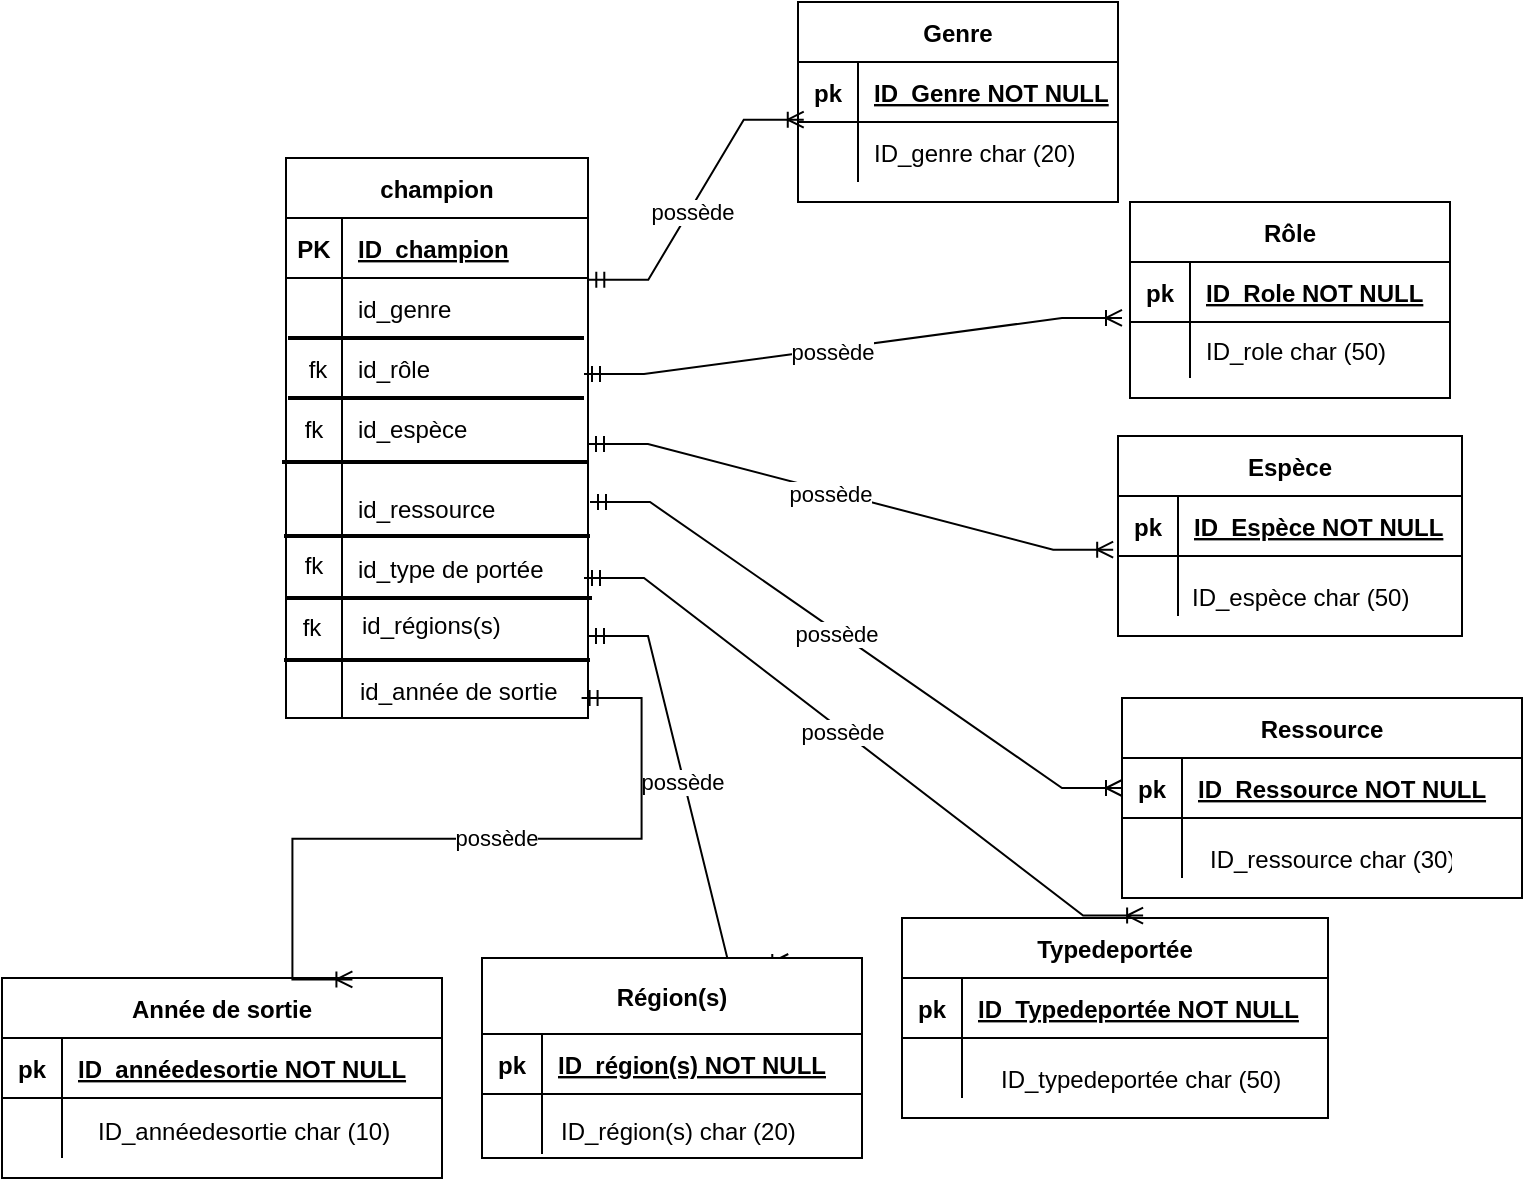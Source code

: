 <mxfile version="24.7.16">
  <diagram id="R2lEEEUBdFMjLlhIrx00" name="Page-1">
    <mxGraphModel dx="797" dy="433" grid="1" gridSize="10" guides="1" tooltips="1" connect="1" arrows="1" fold="1" page="1" pageScale="1" pageWidth="850" pageHeight="1100" math="0" shadow="0" extFonts="Permanent Marker^https://fonts.googleapis.com/css?family=Permanent+Marker">
      <root>
        <mxCell id="0" />
        <mxCell id="1" parent="0" />
        <mxCell id="C-vyLk0tnHw3VtMMgP7b-23" value="champion" style="shape=table;startSize=30;container=1;collapsible=1;childLayout=tableLayout;fixedRows=1;rowLines=0;fontStyle=1;align=center;resizeLast=1;" parent="1" vertex="1">
          <mxGeometry x="192" y="120" width="151" height="280" as="geometry" />
        </mxCell>
        <mxCell id="C-vyLk0tnHw3VtMMgP7b-24" value="" style="shape=partialRectangle;collapsible=0;dropTarget=0;pointerEvents=0;fillColor=none;points=[[0,0.5],[1,0.5]];portConstraint=eastwest;top=0;left=0;right=0;bottom=1;" parent="C-vyLk0tnHw3VtMMgP7b-23" vertex="1">
          <mxGeometry y="30" width="151" height="30" as="geometry" />
        </mxCell>
        <mxCell id="C-vyLk0tnHw3VtMMgP7b-25" value="PK" style="shape=partialRectangle;overflow=hidden;connectable=0;fillColor=none;top=0;left=0;bottom=0;right=0;fontStyle=1;" parent="C-vyLk0tnHw3VtMMgP7b-24" vertex="1">
          <mxGeometry width="28" height="30" as="geometry">
            <mxRectangle width="28" height="30" as="alternateBounds" />
          </mxGeometry>
        </mxCell>
        <mxCell id="C-vyLk0tnHw3VtMMgP7b-26" value="ID_champion" style="shape=partialRectangle;overflow=hidden;connectable=0;fillColor=none;top=0;left=0;bottom=0;right=0;align=left;spacingLeft=6;fontStyle=5;" parent="C-vyLk0tnHw3VtMMgP7b-24" vertex="1">
          <mxGeometry x="28" width="123" height="30" as="geometry">
            <mxRectangle width="123" height="30" as="alternateBounds" />
          </mxGeometry>
        </mxCell>
        <mxCell id="C-vyLk0tnHw3VtMMgP7b-27" value="" style="shape=partialRectangle;collapsible=0;dropTarget=0;pointerEvents=0;fillColor=none;points=[[0,0.5],[1,0.5]];portConstraint=eastwest;top=0;left=0;right=0;bottom=0;" parent="C-vyLk0tnHw3VtMMgP7b-23" vertex="1">
          <mxGeometry y="60" width="151" height="30" as="geometry" />
        </mxCell>
        <mxCell id="C-vyLk0tnHw3VtMMgP7b-28" value="" style="shape=partialRectangle;overflow=hidden;connectable=0;fillColor=none;top=0;left=0;bottom=0;right=0;" parent="C-vyLk0tnHw3VtMMgP7b-27" vertex="1">
          <mxGeometry width="28" height="30" as="geometry">
            <mxRectangle width="28" height="30" as="alternateBounds" />
          </mxGeometry>
        </mxCell>
        <mxCell id="C-vyLk0tnHw3VtMMgP7b-29" value="id_genre" style="shape=partialRectangle;overflow=hidden;connectable=0;fillColor=none;top=0;left=0;bottom=0;right=0;align=left;spacingLeft=6;" parent="C-vyLk0tnHw3VtMMgP7b-27" vertex="1">
          <mxGeometry x="28" width="123" height="30" as="geometry">
            <mxRectangle width="123" height="30" as="alternateBounds" />
          </mxGeometry>
        </mxCell>
        <mxCell id="JoRjZf55Me3V9Uiiqake-1" value="Genre" style="shape=table;startSize=30;container=1;collapsible=1;childLayout=tableLayout;fixedRows=1;rowLines=0;fontStyle=1;align=center;resizeLast=1;" parent="1" vertex="1">
          <mxGeometry x="448" y="42" width="160" height="100" as="geometry" />
        </mxCell>
        <mxCell id="JoRjZf55Me3V9Uiiqake-2" value="" style="shape=partialRectangle;collapsible=0;dropTarget=0;pointerEvents=0;fillColor=none;points=[[0,0.5],[1,0.5]];portConstraint=eastwest;top=0;left=0;right=0;bottom=1;" parent="JoRjZf55Me3V9Uiiqake-1" vertex="1">
          <mxGeometry y="30" width="160" height="30" as="geometry" />
        </mxCell>
        <mxCell id="JoRjZf55Me3V9Uiiqake-3" value="pk" style="shape=partialRectangle;overflow=hidden;connectable=0;fillColor=none;top=0;left=0;bottom=0;right=0;fontStyle=1;" parent="JoRjZf55Me3V9Uiiqake-2" vertex="1">
          <mxGeometry width="30" height="30" as="geometry">
            <mxRectangle width="30" height="30" as="alternateBounds" />
          </mxGeometry>
        </mxCell>
        <mxCell id="JoRjZf55Me3V9Uiiqake-4" value="ID_Genre NOT NULL" style="shape=partialRectangle;overflow=hidden;connectable=0;fillColor=none;top=0;left=0;bottom=0;right=0;align=left;spacingLeft=6;fontStyle=5;" parent="JoRjZf55Me3V9Uiiqake-2" vertex="1">
          <mxGeometry x="30" width="130" height="30" as="geometry">
            <mxRectangle width="130" height="30" as="alternateBounds" />
          </mxGeometry>
        </mxCell>
        <mxCell id="JoRjZf55Me3V9Uiiqake-5" value="" style="shape=partialRectangle;collapsible=0;dropTarget=0;pointerEvents=0;fillColor=none;points=[[0,0.5],[1,0.5]];portConstraint=eastwest;top=0;left=0;right=0;bottom=0;" parent="JoRjZf55Me3V9Uiiqake-1" vertex="1">
          <mxGeometry y="60" width="160" height="30" as="geometry" />
        </mxCell>
        <mxCell id="JoRjZf55Me3V9Uiiqake-6" value="" style="shape=partialRectangle;overflow=hidden;connectable=0;fillColor=none;top=0;left=0;bottom=0;right=0;" parent="JoRjZf55Me3V9Uiiqake-5" vertex="1">
          <mxGeometry width="30" height="30" as="geometry">
            <mxRectangle width="30" height="30" as="alternateBounds" />
          </mxGeometry>
        </mxCell>
        <mxCell id="JoRjZf55Me3V9Uiiqake-7" value="ID_genre char (20)" style="shape=partialRectangle;overflow=hidden;connectable=0;fillColor=none;top=0;left=0;bottom=0;right=0;align=left;spacingLeft=6;" parent="JoRjZf55Me3V9Uiiqake-5" vertex="1">
          <mxGeometry x="30" width="130" height="30" as="geometry">
            <mxRectangle width="130" height="30" as="alternateBounds" />
          </mxGeometry>
        </mxCell>
        <mxCell id="JoRjZf55Me3V9Uiiqake-9" value="" style="edgeStyle=entityRelationEdgeStyle;fontSize=12;html=1;endArrow=ERoneToMany;startArrow=ERmandOne;rounded=0;exitX=1.001;exitY=0.029;exitDx=0;exitDy=0;exitPerimeter=0;entryX=0.018;entryY=-0.039;entryDx=0;entryDy=0;entryPerimeter=0;" parent="1" source="C-vyLk0tnHw3VtMMgP7b-27" target="JoRjZf55Me3V9Uiiqake-5" edge="1">
          <mxGeometry width="100" height="100" relative="1" as="geometry">
            <mxPoint x="400" y="280" as="sourcePoint" />
            <mxPoint x="439" y="97" as="targetPoint" />
          </mxGeometry>
        </mxCell>
        <mxCell id="JoRjZf55Me3V9Uiiqake-10" value="possède" style="edgeLabel;html=1;align=center;verticalAlign=middle;resizable=0;points=[];" parent="JoRjZf55Me3V9Uiiqake-9" vertex="1" connectable="0">
          <mxGeometry x="-0.079" y="-1" relative="1" as="geometry">
            <mxPoint as="offset" />
          </mxGeometry>
        </mxCell>
        <mxCell id="JoRjZf55Me3V9Uiiqake-11" value="id_rôle" style="shape=partialRectangle;overflow=hidden;connectable=0;fillColor=none;top=0;left=0;bottom=0;right=0;align=left;spacingLeft=6;" parent="1" vertex="1">
          <mxGeometry x="220" y="210" width="121" height="30" as="geometry">
            <mxRectangle width="121" height="30" as="alternateBounds" />
          </mxGeometry>
        </mxCell>
        <mxCell id="JoRjZf55Me3V9Uiiqake-12" value="id_espèce" style="shape=partialRectangle;overflow=hidden;connectable=0;fillColor=none;top=0;left=0;bottom=0;right=0;align=left;spacingLeft=6;" parent="1" vertex="1">
          <mxGeometry x="220" y="240" width="121" height="30" as="geometry">
            <mxRectangle width="121" height="30" as="alternateBounds" />
          </mxGeometry>
        </mxCell>
        <mxCell id="JoRjZf55Me3V9Uiiqake-13" value="id_ressource" style="shape=partialRectangle;overflow=hidden;connectable=0;fillColor=none;top=0;left=0;bottom=0;right=0;align=left;spacingLeft=6;" parent="1" vertex="1">
          <mxGeometry x="220" y="280" width="121" height="30" as="geometry">
            <mxRectangle width="121" height="30" as="alternateBounds" />
          </mxGeometry>
        </mxCell>
        <mxCell id="JoRjZf55Me3V9Uiiqake-14" value="id_type de portée" style="shape=partialRectangle;overflow=hidden;connectable=0;fillColor=none;top=0;left=0;bottom=0;right=0;align=left;spacingLeft=6;" parent="1" vertex="1">
          <mxGeometry x="220" y="310" width="121" height="30" as="geometry">
            <mxRectangle width="121" height="30" as="alternateBounds" />
          </mxGeometry>
        </mxCell>
        <mxCell id="JoRjZf55Me3V9Uiiqake-15" value="" style="line;strokeWidth=2;html=1;" parent="1" vertex="1">
          <mxGeometry x="193" y="205" width="148" height="10" as="geometry" />
        </mxCell>
        <mxCell id="JoRjZf55Me3V9Uiiqake-16" value="" style="line;strokeWidth=2;html=1;" parent="1" vertex="1">
          <mxGeometry x="193" y="235" width="148" height="10" as="geometry" />
        </mxCell>
        <mxCell id="JoRjZf55Me3V9Uiiqake-17" value="" style="line;strokeWidth=2;html=1;" parent="1" vertex="1">
          <mxGeometry x="190" y="267" width="153" height="10" as="geometry" />
        </mxCell>
        <mxCell id="JoRjZf55Me3V9Uiiqake-18" value="" style="line;strokeWidth=2;html=1;" parent="1" vertex="1">
          <mxGeometry x="191" y="304" width="153" height="10" as="geometry" />
        </mxCell>
        <mxCell id="JoRjZf55Me3V9Uiiqake-19" value="" style="endArrow=none;html=1;rounded=0;" parent="1" edge="1">
          <mxGeometry width="50" height="50" relative="1" as="geometry">
            <mxPoint x="220" y="400" as="sourcePoint" />
            <mxPoint x="220" y="205" as="targetPoint" />
          </mxGeometry>
        </mxCell>
        <mxCell id="JoRjZf55Me3V9Uiiqake-20" value="Rôle" style="shape=table;startSize=30;container=1;collapsible=1;childLayout=tableLayout;fixedRows=1;rowLines=0;fontStyle=1;align=center;resizeLast=1;" parent="1" vertex="1">
          <mxGeometry x="614" y="142" width="160" height="98" as="geometry" />
        </mxCell>
        <mxCell id="JoRjZf55Me3V9Uiiqake-21" value="" style="shape=partialRectangle;collapsible=0;dropTarget=0;pointerEvents=0;fillColor=none;points=[[0,0.5],[1,0.5]];portConstraint=eastwest;top=0;left=0;right=0;bottom=1;" parent="JoRjZf55Me3V9Uiiqake-20" vertex="1">
          <mxGeometry y="30" width="160" height="30" as="geometry" />
        </mxCell>
        <mxCell id="JoRjZf55Me3V9Uiiqake-22" value="pk" style="shape=partialRectangle;overflow=hidden;connectable=0;fillColor=none;top=0;left=0;bottom=0;right=0;fontStyle=1;" parent="JoRjZf55Me3V9Uiiqake-21" vertex="1">
          <mxGeometry width="30" height="30" as="geometry">
            <mxRectangle width="30" height="30" as="alternateBounds" />
          </mxGeometry>
        </mxCell>
        <mxCell id="JoRjZf55Me3V9Uiiqake-23" value="ID_Role NOT NULL" style="shape=partialRectangle;overflow=hidden;connectable=0;fillColor=none;top=0;left=0;bottom=0;right=0;align=left;spacingLeft=6;fontStyle=5;" parent="JoRjZf55Me3V9Uiiqake-21" vertex="1">
          <mxGeometry x="30" width="130" height="30" as="geometry">
            <mxRectangle width="130" height="30" as="alternateBounds" />
          </mxGeometry>
        </mxCell>
        <mxCell id="JoRjZf55Me3V9Uiiqake-24" value="" style="shape=partialRectangle;collapsible=0;dropTarget=0;pointerEvents=0;fillColor=none;points=[[0,0.5],[1,0.5]];portConstraint=eastwest;top=0;left=0;right=0;bottom=0;" parent="JoRjZf55Me3V9Uiiqake-20" vertex="1">
          <mxGeometry y="60" width="160" height="28" as="geometry" />
        </mxCell>
        <mxCell id="JoRjZf55Me3V9Uiiqake-25" value="" style="shape=partialRectangle;overflow=hidden;connectable=0;fillColor=none;top=0;left=0;bottom=0;right=0;" parent="JoRjZf55Me3V9Uiiqake-24" vertex="1">
          <mxGeometry width="30" height="28" as="geometry">
            <mxRectangle width="30" height="28" as="alternateBounds" />
          </mxGeometry>
        </mxCell>
        <mxCell id="JoRjZf55Me3V9Uiiqake-26" value="ID_role char (50)" style="shape=partialRectangle;overflow=hidden;connectable=0;fillColor=none;top=0;left=0;bottom=0;right=0;align=left;spacingLeft=6;" parent="JoRjZf55Me3V9Uiiqake-24" vertex="1">
          <mxGeometry x="30" width="130" height="28" as="geometry">
            <mxRectangle width="130" height="28" as="alternateBounds" />
          </mxGeometry>
        </mxCell>
        <mxCell id="JoRjZf55Me3V9Uiiqake-27" value="Espèce" style="shape=table;startSize=30;container=1;collapsible=1;childLayout=tableLayout;fixedRows=1;rowLines=0;fontStyle=1;align=center;resizeLast=1;" parent="1" vertex="1">
          <mxGeometry x="608" y="259" width="172" height="100" as="geometry" />
        </mxCell>
        <mxCell id="JoRjZf55Me3V9Uiiqake-28" value="" style="shape=partialRectangle;collapsible=0;dropTarget=0;pointerEvents=0;fillColor=none;points=[[0,0.5],[1,0.5]];portConstraint=eastwest;top=0;left=0;right=0;bottom=1;" parent="JoRjZf55Me3V9Uiiqake-27" vertex="1">
          <mxGeometry y="30" width="172" height="30" as="geometry" />
        </mxCell>
        <mxCell id="JoRjZf55Me3V9Uiiqake-29" value="pk" style="shape=partialRectangle;overflow=hidden;connectable=0;fillColor=none;top=0;left=0;bottom=0;right=0;fontStyle=1;" parent="JoRjZf55Me3V9Uiiqake-28" vertex="1">
          <mxGeometry width="30" height="30" as="geometry">
            <mxRectangle width="30" height="30" as="alternateBounds" />
          </mxGeometry>
        </mxCell>
        <mxCell id="JoRjZf55Me3V9Uiiqake-30" value="ID_Espèce NOT NULL" style="shape=partialRectangle;overflow=hidden;connectable=0;fillColor=none;top=0;left=0;bottom=0;right=0;align=left;spacingLeft=6;fontStyle=5;" parent="JoRjZf55Me3V9Uiiqake-28" vertex="1">
          <mxGeometry x="30" width="142" height="30" as="geometry">
            <mxRectangle width="142" height="30" as="alternateBounds" />
          </mxGeometry>
        </mxCell>
        <mxCell id="JoRjZf55Me3V9Uiiqake-31" value="" style="shape=partialRectangle;collapsible=0;dropTarget=0;pointerEvents=0;fillColor=none;points=[[0,0.5],[1,0.5]];portConstraint=eastwest;top=0;left=0;right=0;bottom=0;" parent="JoRjZf55Me3V9Uiiqake-27" vertex="1">
          <mxGeometry y="60" width="172" height="30" as="geometry" />
        </mxCell>
        <mxCell id="JoRjZf55Me3V9Uiiqake-32" value="" style="shape=partialRectangle;overflow=hidden;connectable=0;fillColor=none;top=0;left=0;bottom=0;right=0;" parent="JoRjZf55Me3V9Uiiqake-31" vertex="1">
          <mxGeometry width="30" height="30" as="geometry">
            <mxRectangle width="30" height="30" as="alternateBounds" />
          </mxGeometry>
        </mxCell>
        <mxCell id="JoRjZf55Me3V9Uiiqake-33" value="" style="shape=partialRectangle;overflow=hidden;connectable=0;fillColor=none;top=0;left=0;bottom=0;right=0;align=left;spacingLeft=6;" parent="JoRjZf55Me3V9Uiiqake-31" vertex="1">
          <mxGeometry x="30" width="142" height="30" as="geometry">
            <mxRectangle width="142" height="30" as="alternateBounds" />
          </mxGeometry>
        </mxCell>
        <mxCell id="JoRjZf55Me3V9Uiiqake-34" value="Ressource" style="shape=table;startSize=30;container=1;collapsible=1;childLayout=tableLayout;fixedRows=1;rowLines=0;fontStyle=1;align=center;resizeLast=1;" parent="1" vertex="1">
          <mxGeometry x="610" y="390" width="200" height="100" as="geometry" />
        </mxCell>
        <mxCell id="JoRjZf55Me3V9Uiiqake-35" value="" style="shape=partialRectangle;collapsible=0;dropTarget=0;pointerEvents=0;fillColor=none;points=[[0,0.5],[1,0.5]];portConstraint=eastwest;top=0;left=0;right=0;bottom=1;" parent="JoRjZf55Me3V9Uiiqake-34" vertex="1">
          <mxGeometry y="30" width="200" height="30" as="geometry" />
        </mxCell>
        <mxCell id="JoRjZf55Me3V9Uiiqake-36" value="pk" style="shape=partialRectangle;overflow=hidden;connectable=0;fillColor=none;top=0;left=0;bottom=0;right=0;fontStyle=1;" parent="JoRjZf55Me3V9Uiiqake-35" vertex="1">
          <mxGeometry width="30" height="30" as="geometry">
            <mxRectangle width="30" height="30" as="alternateBounds" />
          </mxGeometry>
        </mxCell>
        <mxCell id="JoRjZf55Me3V9Uiiqake-37" value="ID_Ressource NOT NULL" style="shape=partialRectangle;overflow=hidden;connectable=0;fillColor=none;top=0;left=0;bottom=0;right=0;align=left;spacingLeft=6;fontStyle=5;" parent="JoRjZf55Me3V9Uiiqake-35" vertex="1">
          <mxGeometry x="30" width="170" height="30" as="geometry">
            <mxRectangle width="170" height="30" as="alternateBounds" />
          </mxGeometry>
        </mxCell>
        <mxCell id="JoRjZf55Me3V9Uiiqake-38" value="" style="shape=partialRectangle;collapsible=0;dropTarget=0;pointerEvents=0;fillColor=none;points=[[0,0.5],[1,0.5]];portConstraint=eastwest;top=0;left=0;right=0;bottom=0;" parent="JoRjZf55Me3V9Uiiqake-34" vertex="1">
          <mxGeometry y="60" width="200" height="30" as="geometry" />
        </mxCell>
        <mxCell id="JoRjZf55Me3V9Uiiqake-39" value="" style="shape=partialRectangle;overflow=hidden;connectable=0;fillColor=none;top=0;left=0;bottom=0;right=0;" parent="JoRjZf55Me3V9Uiiqake-38" vertex="1">
          <mxGeometry width="30" height="30" as="geometry">
            <mxRectangle width="30" height="30" as="alternateBounds" />
          </mxGeometry>
        </mxCell>
        <mxCell id="JoRjZf55Me3V9Uiiqake-40" value="" style="shape=partialRectangle;overflow=hidden;connectable=0;fillColor=none;top=0;left=0;bottom=0;right=0;align=left;spacingLeft=6;" parent="JoRjZf55Me3V9Uiiqake-38" vertex="1">
          <mxGeometry x="30" width="170" height="30" as="geometry">
            <mxRectangle width="170" height="30" as="alternateBounds" />
          </mxGeometry>
        </mxCell>
        <mxCell id="JoRjZf55Me3V9Uiiqake-41" value="Typedeportée" style="shape=table;startSize=30;container=1;collapsible=1;childLayout=tableLayout;fixedRows=1;rowLines=0;fontStyle=1;align=center;resizeLast=1;" parent="1" vertex="1">
          <mxGeometry x="500" y="500" width="213" height="100" as="geometry" />
        </mxCell>
        <mxCell id="JoRjZf55Me3V9Uiiqake-42" value="" style="shape=partialRectangle;collapsible=0;dropTarget=0;pointerEvents=0;fillColor=none;points=[[0,0.5],[1,0.5]];portConstraint=eastwest;top=0;left=0;right=0;bottom=1;" parent="JoRjZf55Me3V9Uiiqake-41" vertex="1">
          <mxGeometry y="30" width="213" height="30" as="geometry" />
        </mxCell>
        <mxCell id="JoRjZf55Me3V9Uiiqake-43" value="pk" style="shape=partialRectangle;overflow=hidden;connectable=0;fillColor=none;top=0;left=0;bottom=0;right=0;fontStyle=1;" parent="JoRjZf55Me3V9Uiiqake-42" vertex="1">
          <mxGeometry width="30" height="30" as="geometry">
            <mxRectangle width="30" height="30" as="alternateBounds" />
          </mxGeometry>
        </mxCell>
        <mxCell id="JoRjZf55Me3V9Uiiqake-44" value="ID_Typedeportée NOT NULL" style="shape=partialRectangle;overflow=hidden;connectable=0;fillColor=none;top=0;left=0;bottom=0;right=0;align=left;spacingLeft=6;fontStyle=5;" parent="JoRjZf55Me3V9Uiiqake-42" vertex="1">
          <mxGeometry x="30" width="183" height="30" as="geometry">
            <mxRectangle width="183" height="30" as="alternateBounds" />
          </mxGeometry>
        </mxCell>
        <mxCell id="JoRjZf55Me3V9Uiiqake-45" value="" style="shape=partialRectangle;collapsible=0;dropTarget=0;pointerEvents=0;fillColor=none;points=[[0,0.5],[1,0.5]];portConstraint=eastwest;top=0;left=0;right=0;bottom=0;" parent="JoRjZf55Me3V9Uiiqake-41" vertex="1">
          <mxGeometry y="60" width="213" height="30" as="geometry" />
        </mxCell>
        <mxCell id="JoRjZf55Me3V9Uiiqake-46" value="" style="shape=partialRectangle;overflow=hidden;connectable=0;fillColor=none;top=0;left=0;bottom=0;right=0;" parent="JoRjZf55Me3V9Uiiqake-45" vertex="1">
          <mxGeometry width="30" height="30" as="geometry">
            <mxRectangle width="30" height="30" as="alternateBounds" />
          </mxGeometry>
        </mxCell>
        <mxCell id="JoRjZf55Me3V9Uiiqake-47" value="" style="shape=partialRectangle;overflow=hidden;connectable=0;fillColor=none;top=0;left=0;bottom=0;right=0;align=left;spacingLeft=6;" parent="JoRjZf55Me3V9Uiiqake-45" vertex="1">
          <mxGeometry x="30" width="183" height="30" as="geometry">
            <mxRectangle width="183" height="30" as="alternateBounds" />
          </mxGeometry>
        </mxCell>
        <mxCell id="DXiqgW3vAdlV6ouJyXGq-9" value="" style="line;strokeWidth=2;html=1;" vertex="1" parent="1">
          <mxGeometry x="192" y="335" width="153" height="10" as="geometry" />
        </mxCell>
        <mxCell id="DXiqgW3vAdlV6ouJyXGq-10" value="" style="line;strokeWidth=2;html=1;" vertex="1" parent="1">
          <mxGeometry x="191" y="366" width="153" height="10" as="geometry" />
        </mxCell>
        <mxCell id="DXiqgW3vAdlV6ouJyXGq-20" value="Année de sortie" style="shape=table;startSize=30;container=1;collapsible=1;childLayout=tableLayout;fixedRows=1;rowLines=0;fontStyle=1;align=center;resizeLast=1;" vertex="1" parent="1">
          <mxGeometry x="50" y="530" width="220" height="100" as="geometry" />
        </mxCell>
        <mxCell id="DXiqgW3vAdlV6ouJyXGq-21" value="" style="shape=partialRectangle;collapsible=0;dropTarget=0;pointerEvents=0;fillColor=none;points=[[0,0.5],[1,0.5]];portConstraint=eastwest;top=0;left=0;right=0;bottom=1;" vertex="1" parent="DXiqgW3vAdlV6ouJyXGq-20">
          <mxGeometry y="30" width="220" height="30" as="geometry" />
        </mxCell>
        <mxCell id="DXiqgW3vAdlV6ouJyXGq-22" value="pk" style="shape=partialRectangle;overflow=hidden;connectable=0;fillColor=none;top=0;left=0;bottom=0;right=0;fontStyle=1;" vertex="1" parent="DXiqgW3vAdlV6ouJyXGq-21">
          <mxGeometry width="30" height="30" as="geometry">
            <mxRectangle width="30" height="30" as="alternateBounds" />
          </mxGeometry>
        </mxCell>
        <mxCell id="DXiqgW3vAdlV6ouJyXGq-23" value="ID_annéedesortie NOT NULL" style="shape=partialRectangle;overflow=hidden;connectable=0;fillColor=none;top=0;left=0;bottom=0;right=0;align=left;spacingLeft=6;fontStyle=5;" vertex="1" parent="DXiqgW3vAdlV6ouJyXGq-21">
          <mxGeometry x="30" width="190" height="30" as="geometry">
            <mxRectangle width="190" height="30" as="alternateBounds" />
          </mxGeometry>
        </mxCell>
        <mxCell id="DXiqgW3vAdlV6ouJyXGq-24" value="" style="shape=partialRectangle;collapsible=0;dropTarget=0;pointerEvents=0;fillColor=none;points=[[0,0.5],[1,0.5]];portConstraint=eastwest;top=0;left=0;right=0;bottom=0;" vertex="1" parent="DXiqgW3vAdlV6ouJyXGq-20">
          <mxGeometry y="60" width="220" height="30" as="geometry" />
        </mxCell>
        <mxCell id="DXiqgW3vAdlV6ouJyXGq-25" value="" style="shape=partialRectangle;overflow=hidden;connectable=0;fillColor=none;top=0;left=0;bottom=0;right=0;" vertex="1" parent="DXiqgW3vAdlV6ouJyXGq-24">
          <mxGeometry width="30" height="30" as="geometry">
            <mxRectangle width="30" height="30" as="alternateBounds" />
          </mxGeometry>
        </mxCell>
        <mxCell id="DXiqgW3vAdlV6ouJyXGq-26" value="" style="shape=partialRectangle;overflow=hidden;connectable=0;fillColor=none;top=0;left=0;bottom=0;right=0;align=left;spacingLeft=6;" vertex="1" parent="DXiqgW3vAdlV6ouJyXGq-24">
          <mxGeometry x="30" width="190" height="30" as="geometry">
            <mxRectangle width="190" height="30" as="alternateBounds" />
          </mxGeometry>
        </mxCell>
        <mxCell id="DXiqgW3vAdlV6ouJyXGq-27" value="id_régions(s)" style="shape=partialRectangle;overflow=hidden;connectable=0;fillColor=none;top=0;left=0;bottom=0;right=0;align=left;spacingLeft=6;" vertex="1" parent="1">
          <mxGeometry x="222" y="338" width="121" height="30" as="geometry">
            <mxRectangle width="121" height="30" as="alternateBounds" />
          </mxGeometry>
        </mxCell>
        <mxCell id="DXiqgW3vAdlV6ouJyXGq-28" value="id_année de sortie" style="shape=partialRectangle;overflow=hidden;connectable=0;fillColor=none;top=0;left=0;bottom=0;right=0;align=left;spacingLeft=6;" vertex="1" parent="1">
          <mxGeometry x="221" y="371" width="121" height="30" as="geometry">
            <mxRectangle width="121" height="30" as="alternateBounds" />
          </mxGeometry>
        </mxCell>
        <mxCell id="DXiqgW3vAdlV6ouJyXGq-29" value="&lt;span style=&quot;color: rgba(0, 0, 0, 0); font-family: monospace; font-size: 0px; text-align: start; background-color: rgb(251, 251, 251);&quot;&gt;%3CmxGraphModel%3E%3Croot%3E%3CmxCell%20id%3D%220%22%2F%3E%3CmxCell%20id%3D%221%22%20parent%3D%220%22%2F%3E%3CmxCell%20id%3D%222%22%20value%3D%22%22%20style%3D%22edgeStyle%3DentityRelationEdgeStyle%3BfontSize%3D12%3Bhtml%3D1%3BendArrow%3DERoneToMany%3BstartArrow%3DERmandOne%3Brounded%3D0%3BexitX%3D1.001%3BexitY%3D0.029%3BexitDx%3D0%3BexitDy%3D0%3BexitPerimeter%3D0%3BentryX%3D-0.025%3BentryY%3D0.933%3BentryDx%3D0%3BentryDy%3D0%3BentryPerimeter%3D0%3B%22%20edge%3D%221%22%20parent%3D%221%22%3E%3CmxGeometry%20width%3D%22100%22%20height%3D%22100%22%20relative%3D%221%22%20as%3D%22geometry%22%3E%3CmxPoint%20x%3D%22341%22%20y%3D%22228%22%20as%3D%22sourcePoint%22%2F%3E%3CmxPoint%20x%3D%22610%22%20y%3D%22200%22%20as%3D%22targetPoint%22%2F%3E%3CArray%20as%3D%22points%22%3E%3CmxPoint%20x%3D%22350%22%20y%3D%22203%22%2F%3E%3CmxPoint%20x%3D%22350%22%20y%3D%22213%22%2F%3E%3C%2FArray%3E%3C%2FmxGeometry%3E%3C%2FmxCell%3E%3CmxCell%20id%3D%223%22%20value%3D%22poss%C3%A8de%22%20style%3D%22edgeLabel%3Bhtml%3D1%3Balign%3Dcenter%3BverticalAlign%3Dmiddle%3Bresizable%3D0%3Bpoints%3D%5B%5D%3B%22%20vertex%3D%221%22%20connectable%3D%220%22%20parent%3D%222%22%3E%3CmxGeometry%20x%3D%22-0.079%22%20y%3D%22-1%22%20relative%3D%221%22%20as%3D%22geometry%22%3E%3CmxPoint%20as%3D%22offset%22%2F%3E%3C%2FmxGeometry%3E%3C%2FmxCell%3E%3C%2Froot%3E%3C%2FmxGraphModel%3E&lt;/span&gt;" style="edgeStyle=entityRelationEdgeStyle;fontSize=12;html=1;endArrow=ERoneToMany;startArrow=ERmandOne;rounded=0;exitX=1.001;exitY=0.029;exitDx=0;exitDy=0;exitPerimeter=0;entryX=-0.025;entryY=0.933;entryDx=0;entryDy=0;entryPerimeter=0;" edge="1" parent="1" target="JoRjZf55Me3V9Uiiqake-21">
          <mxGeometry width="100" height="100" relative="1" as="geometry">
            <mxPoint x="341" y="228" as="sourcePoint" />
            <mxPoint x="610" y="210" as="targetPoint" />
            <Array as="points">
              <mxPoint x="350" y="203" />
              <mxPoint x="350" y="213" />
            </Array>
          </mxGeometry>
        </mxCell>
        <mxCell id="DXiqgW3vAdlV6ouJyXGq-30" value="possède" style="edgeLabel;html=1;align=center;verticalAlign=middle;resizable=0;points=[];" vertex="1" connectable="0" parent="DXiqgW3vAdlV6ouJyXGq-29">
          <mxGeometry x="-0.079" y="-1" relative="1" as="geometry">
            <mxPoint as="offset" />
          </mxGeometry>
        </mxCell>
        <mxCell id="DXiqgW3vAdlV6ouJyXGq-31" value="&lt;span style=&quot;color: rgba(0, 0, 0, 0); font-family: monospace; font-size: 0px; text-align: start; background-color: rgb(251, 251, 251);&quot;&gt;%3CmxGraphModel%3E%3Croot%3E%3CmxCell%20id%3D%220%22%2F%3E%3CmxCell%20id%3D%221%22%20parent%3D%220%22%2F%3E%3CmxCell%20id%3D%222%22%20value%3D%22%22%20style%3D%22edgeStyle%3DentityRelationEdgeStyle%3BfontSize%3D12%3Bhtml%3D1%3BendArrow%3DERoneToMany%3BstartArrow%3DERmandOne%3Brounded%3D0%3BexitX%3D1.001%3BexitY%3D0.029%3BexitDx%3D0%3BexitDy%3D0%3BexitPerimeter%3D0%3BentryX%3D-0.025%3BentryY%3D0.933%3BentryDx%3D0%3BentryDy%3D0%3BentryPerimeter%3D0%3B%22%20edge%3D%221%22%20parent%3D%221%22%3E%3CmxGeometry%20width%3D%22100%22%20height%3D%22100%22%20relative%3D%221%22%20as%3D%22geometry%22%3E%3CmxPoint%20x%3D%22341%22%20y%3D%22228%22%20as%3D%22sourcePoint%22%2F%3E%3CmxPoint%20x%3D%22610%22%20y%3D%22200%22%20as%3D%22targetPoint%22%2F%3E%3CArray%20as%3D%22points%22%3E%3CmxPoint%20x%3D%22350%22%20y%3D%22203%22%2F%3E%3CmxPoint%20x%3D%22350%22%20y%3D%22213%22%2F%3E%3C%2FArray%3E%3C%2FmxGeometry%3E%3C%2FmxCell%3E%3CmxCell%20id%3D%223%22%20value%3D%22poss%C3%A8de%22%20style%3D%22edgeLabel%3Bhtml%3D1%3Balign%3Dcenter%3BverticalAlign%3Dmiddle%3Bresizable%3D0%3Bpoints%3D%5B%5D%3B%22%20vertex%3D%221%22%20connectable%3D%220%22%20parent%3D%222%22%3E%3CmxGeometry%20x%3D%22-0.079%22%20y%3D%22-1%22%20relative%3D%221%22%20as%3D%22geometry%22%3E%3CmxPoint%20as%3D%22offset%22%2F%3E%3C%2FmxGeometry%3E%3C%2FmxCell%3E%3C%2Froot%3E%3C%2FmxGraphModel%3E&lt;/span&gt;" style="edgeStyle=entityRelationEdgeStyle;fontSize=12;html=1;endArrow=ERoneToMany;startArrow=ERmandOne;rounded=0;exitX=1.001;exitY=0.029;exitDx=0;exitDy=0;exitPerimeter=0;entryX=-0.014;entryY=-0.106;entryDx=0;entryDy=0;entryPerimeter=0;" edge="1" parent="1" target="JoRjZf55Me3V9Uiiqake-31">
          <mxGeometry width="100" height="100" relative="1" as="geometry">
            <mxPoint x="343" y="263" as="sourcePoint" />
            <mxPoint x="612" y="235" as="targetPoint" />
            <Array as="points">
              <mxPoint x="352" y="238" />
              <mxPoint x="352" y="248" />
            </Array>
          </mxGeometry>
        </mxCell>
        <mxCell id="DXiqgW3vAdlV6ouJyXGq-32" value="possède" style="edgeLabel;html=1;align=center;verticalAlign=middle;resizable=0;points=[];" vertex="1" connectable="0" parent="DXiqgW3vAdlV6ouJyXGq-31">
          <mxGeometry x="-0.079" y="-1" relative="1" as="geometry">
            <mxPoint as="offset" />
          </mxGeometry>
        </mxCell>
        <mxCell id="DXiqgW3vAdlV6ouJyXGq-33" value="&lt;span style=&quot;color: rgba(0, 0, 0, 0); font-family: monospace; font-size: 0px; text-align: start; background-color: rgb(251, 251, 251);&quot;&gt;%3CmxGraphModel%3E%3Croot%3E%3CmxCell%20id%3D%220%22%2F%3E%3CmxCell%20id%3D%221%22%20parent%3D%220%22%2F%3E%3CmxCell%20id%3D%222%22%20value%3D%22%22%20style%3D%22edgeStyle%3DentityRelationEdgeStyle%3BfontSize%3D12%3Bhtml%3D1%3BendArrow%3DERoneToMany%3BstartArrow%3DERmandOne%3Brounded%3D0%3BexitX%3D1.001%3BexitY%3D0.029%3BexitDx%3D0%3BexitDy%3D0%3BexitPerimeter%3D0%3BentryX%3D-0.025%3BentryY%3D0.933%3BentryDx%3D0%3BentryDy%3D0%3BentryPerimeter%3D0%3B%22%20edge%3D%221%22%20parent%3D%221%22%3E%3CmxGeometry%20width%3D%22100%22%20height%3D%22100%22%20relative%3D%221%22%20as%3D%22geometry%22%3E%3CmxPoint%20x%3D%22341%22%20y%3D%22228%22%20as%3D%22sourcePoint%22%2F%3E%3CmxPoint%20x%3D%22610%22%20y%3D%22200%22%20as%3D%22targetPoint%22%2F%3E%3CArray%20as%3D%22points%22%3E%3CmxPoint%20x%3D%22350%22%20y%3D%22203%22%2F%3E%3CmxPoint%20x%3D%22350%22%20y%3D%22213%22%2F%3E%3C%2FArray%3E%3C%2FmxGeometry%3E%3C%2FmxCell%3E%3CmxCell%20id%3D%223%22%20value%3D%22poss%C3%A8de%22%20style%3D%22edgeLabel%3Bhtml%3D1%3Balign%3Dcenter%3BverticalAlign%3Dmiddle%3Bresizable%3D0%3Bpoints%3D%5B%5D%3B%22%20vertex%3D%221%22%20connectable%3D%220%22%20parent%3D%222%22%3E%3CmxGeometry%20x%3D%22-0.079%22%20y%3D%22-1%22%20relative%3D%221%22%20as%3D%22geometry%22%3E%3CmxPoint%20as%3D%22offset%22%2F%3E%3C%2FmxGeometry%3E%3C%2FmxCell%3E%3C%2Froot%3E%3C%2FmxGraphModel%3E&lt;/span&gt;" style="edgeStyle=entityRelationEdgeStyle;fontSize=12;html=1;endArrow=ERoneToMany;startArrow=ERmandOne;rounded=0;exitX=1.001;exitY=0.029;exitDx=0;exitDy=0;exitPerimeter=0;entryX=0;entryY=0.5;entryDx=0;entryDy=0;" edge="1" parent="1" target="JoRjZf55Me3V9Uiiqake-35">
          <mxGeometry width="100" height="100" relative="1" as="geometry">
            <mxPoint x="344" y="292" as="sourcePoint" />
            <mxPoint x="607" y="345" as="targetPoint" />
            <Array as="points">
              <mxPoint x="353" y="267" />
              <mxPoint x="353" y="277" />
            </Array>
          </mxGeometry>
        </mxCell>
        <mxCell id="DXiqgW3vAdlV6ouJyXGq-34" value="possède" style="edgeLabel;html=1;align=center;verticalAlign=middle;resizable=0;points=[];" vertex="1" connectable="0" parent="DXiqgW3vAdlV6ouJyXGq-33">
          <mxGeometry x="-0.079" y="-1" relative="1" as="geometry">
            <mxPoint as="offset" />
          </mxGeometry>
        </mxCell>
        <mxCell id="DXiqgW3vAdlV6ouJyXGq-35" value="&lt;span style=&quot;color: rgba(0, 0, 0, 0); font-family: monospace; font-size: 0px; text-align: start; background-color: rgb(251, 251, 251);&quot;&gt;%3CmxGraphModel%3E%3Croot%3E%3CmxCell%20id%3D%220%22%2F%3E%3CmxCell%20id%3D%221%22%20parent%3D%220%22%2F%3E%3CmxCell%20id%3D%222%22%20value%3D%22%22%20style%3D%22edgeStyle%3DentityRelationEdgeStyle%3BfontSize%3D12%3Bhtml%3D1%3BendArrow%3DERoneToMany%3BstartArrow%3DERmandOne%3Brounded%3D0%3BexitX%3D1.001%3BexitY%3D0.029%3BexitDx%3D0%3BexitDy%3D0%3BexitPerimeter%3D0%3BentryX%3D-0.025%3BentryY%3D0.933%3BentryDx%3D0%3BentryDy%3D0%3BentryPerimeter%3D0%3B%22%20edge%3D%221%22%20parent%3D%221%22%3E%3CmxGeometry%20width%3D%22100%22%20height%3D%22100%22%20relative%3D%221%22%20as%3D%22geometry%22%3E%3CmxPoint%20x%3D%22341%22%20y%3D%22228%22%20as%3D%22sourcePoint%22%2F%3E%3CmxPoint%20x%3D%22610%22%20y%3D%22200%22%20as%3D%22targetPoint%22%2F%3E%3CArray%20as%3D%22points%22%3E%3CmxPoint%20x%3D%22350%22%20y%3D%22203%22%2F%3E%3CmxPoint%20x%3D%22350%22%20y%3D%22213%22%2F%3E%3C%2FArray%3E%3C%2FmxGeometry%3E%3C%2FmxCell%3E%3CmxCell%20id%3D%223%22%20value%3D%22poss%C3%A8de%22%20style%3D%22edgeLabel%3Bhtml%3D1%3Balign%3Dcenter%3BverticalAlign%3Dmiddle%3Bresizable%3D0%3Bpoints%3D%5B%5D%3B%22%20vertex%3D%221%22%20connectable%3D%220%22%20parent%3D%222%22%3E%3CmxGeometry%20x%3D%22-0.079%22%20y%3D%22-1%22%20relative%3D%221%22%20as%3D%22geometry%22%3E%3CmxPoint%20as%3D%22offset%22%2F%3E%3C%2FmxGeometry%3E%3C%2FmxCell%3E%3C%2Froot%3E%3C%2FmxGraphModel%3E&lt;/span&gt;" style="edgeStyle=entityRelationEdgeStyle;fontSize=12;html=1;endArrow=ERoneToMany;startArrow=ERmandOne;rounded=0;exitX=1.001;exitY=0.029;exitDx=0;exitDy=0;exitPerimeter=0;entryX=0.566;entryY=-0.012;entryDx=0;entryDy=0;entryPerimeter=0;" edge="1" parent="1" target="JoRjZf55Me3V9Uiiqake-41">
          <mxGeometry width="100" height="100" relative="1" as="geometry">
            <mxPoint x="341" y="330" as="sourcePoint" />
            <mxPoint x="530" y="480" as="targetPoint" />
            <Array as="points">
              <mxPoint x="350" y="305" />
              <mxPoint x="350" y="315" />
            </Array>
          </mxGeometry>
        </mxCell>
        <mxCell id="DXiqgW3vAdlV6ouJyXGq-36" value="possède" style="edgeLabel;html=1;align=center;verticalAlign=middle;resizable=0;points=[];" vertex="1" connectable="0" parent="DXiqgW3vAdlV6ouJyXGq-35">
          <mxGeometry x="-0.079" y="-1" relative="1" as="geometry">
            <mxPoint as="offset" />
          </mxGeometry>
        </mxCell>
        <mxCell id="DXiqgW3vAdlV6ouJyXGq-37" value="&lt;span style=&quot;color: rgba(0, 0, 0, 0); font-family: monospace; font-size: 0px; text-align: start; background-color: rgb(251, 251, 251);&quot;&gt;%3CmxGraphModel%3E%3Croot%3E%3CmxCell%20id%3D%220%22%2F%3E%3CmxCell%20id%3D%221%22%20parent%3D%220%22%2F%3E%3CmxCell%20id%3D%222%22%20value%3D%22%22%20style%3D%22edgeStyle%3DentityRelationEdgeStyle%3BfontSize%3D12%3Bhtml%3D1%3BendArrow%3DERoneToMany%3BstartArrow%3DERmandOne%3Brounded%3D0%3BexitX%3D1.001%3BexitY%3D0.029%3BexitDx%3D0%3BexitDy%3D0%3BexitPerimeter%3D0%3BentryX%3D-0.025%3BentryY%3D0.933%3BentryDx%3D0%3BentryDy%3D0%3BentryPerimeter%3D0%3B%22%20edge%3D%221%22%20parent%3D%221%22%3E%3CmxGeometry%20width%3D%22100%22%20height%3D%22100%22%20relative%3D%221%22%20as%3D%22geometry%22%3E%3CmxPoint%20x%3D%22341%22%20y%3D%22228%22%20as%3D%22sourcePoint%22%2F%3E%3CmxPoint%20x%3D%22610%22%20y%3D%22200%22%20as%3D%22targetPoint%22%2F%3E%3CArray%20as%3D%22points%22%3E%3CmxPoint%20x%3D%22350%22%20y%3D%22203%22%2F%3E%3CmxPoint%20x%3D%22350%22%20y%3D%22213%22%2F%3E%3C%2FArray%3E%3C%2FmxGeometry%3E%3C%2FmxCell%3E%3CmxCell%20id%3D%223%22%20value%3D%22poss%C3%A8de%22%20style%3D%22edgeLabel%3Bhtml%3D1%3Balign%3Dcenter%3BverticalAlign%3Dmiddle%3Bresizable%3D0%3Bpoints%3D%5B%5D%3B%22%20vertex%3D%221%22%20connectable%3D%220%22%20parent%3D%222%22%3E%3CmxGeometry%20x%3D%22-0.079%22%20y%3D%22-1%22%20relative%3D%221%22%20as%3D%22geometry%22%3E%3CmxPoint%20as%3D%22offset%22%2F%3E%3C%2FmxGeometry%3E%3C%2FmxCell%3E%3C%2Froot%3E%3C%2FmxGraphModel%3E&lt;/span&gt;" style="edgeStyle=entityRelationEdgeStyle;fontSize=12;html=1;endArrow=ERoneToMany;startArrow=ERmandOne;rounded=0;exitX=1.001;exitY=0.029;exitDx=0;exitDy=0;exitPerimeter=0;entryX=0.806;entryY=0.02;entryDx=0;entryDy=0;entryPerimeter=0;" edge="1" parent="1" target="DXiqgW3vAdlV6ouJyXGq-13">
          <mxGeometry width="100" height="100" relative="1" as="geometry">
            <mxPoint x="343" y="359" as="sourcePoint" />
            <mxPoint x="380" y="480" as="targetPoint" />
            <Array as="points">
              <mxPoint x="352" y="334" />
              <mxPoint x="352" y="344" />
              <mxPoint x="360" y="490" />
              <mxPoint x="380" y="470" />
              <mxPoint x="350" y="500" />
            </Array>
          </mxGeometry>
        </mxCell>
        <mxCell id="DXiqgW3vAdlV6ouJyXGq-38" value="possède" style="edgeLabel;html=1;align=center;verticalAlign=middle;resizable=0;points=[];" vertex="1" connectable="0" parent="DXiqgW3vAdlV6ouJyXGq-37">
          <mxGeometry x="-0.079" y="-1" relative="1" as="geometry">
            <mxPoint as="offset" />
          </mxGeometry>
        </mxCell>
        <mxCell id="DXiqgW3vAdlV6ouJyXGq-13" value="Région(s)" style="shape=table;startSize=38;container=1;collapsible=1;childLayout=tableLayout;fixedRows=1;rowLines=0;fontStyle=1;align=center;resizeLast=1;" vertex="1" parent="1">
          <mxGeometry x="290" y="520" width="190" height="100" as="geometry" />
        </mxCell>
        <mxCell id="DXiqgW3vAdlV6ouJyXGq-14" value="" style="shape=partialRectangle;collapsible=0;dropTarget=0;pointerEvents=0;fillColor=none;points=[[0,0.5],[1,0.5]];portConstraint=eastwest;top=0;left=0;right=0;bottom=1;" vertex="1" parent="DXiqgW3vAdlV6ouJyXGq-13">
          <mxGeometry y="38" width="190" height="30" as="geometry" />
        </mxCell>
        <mxCell id="DXiqgW3vAdlV6ouJyXGq-15" value="pk" style="shape=partialRectangle;overflow=hidden;connectable=0;fillColor=none;top=0;left=0;bottom=0;right=0;fontStyle=1;" vertex="1" parent="DXiqgW3vAdlV6ouJyXGq-14">
          <mxGeometry width="30" height="30" as="geometry">
            <mxRectangle width="30" height="30" as="alternateBounds" />
          </mxGeometry>
        </mxCell>
        <mxCell id="DXiqgW3vAdlV6ouJyXGq-16" value="ID_région(s) NOT NULL" style="shape=partialRectangle;overflow=hidden;connectable=0;fillColor=none;top=0;left=0;bottom=0;right=0;align=left;spacingLeft=6;fontStyle=5;" vertex="1" parent="DXiqgW3vAdlV6ouJyXGq-14">
          <mxGeometry x="30" width="160" height="30" as="geometry">
            <mxRectangle width="160" height="30" as="alternateBounds" />
          </mxGeometry>
        </mxCell>
        <mxCell id="DXiqgW3vAdlV6ouJyXGq-17" value="" style="shape=partialRectangle;collapsible=0;dropTarget=0;pointerEvents=0;fillColor=none;points=[[0,0.5],[1,0.5]];portConstraint=eastwest;top=0;left=0;right=0;bottom=0;" vertex="1" parent="DXiqgW3vAdlV6ouJyXGq-13">
          <mxGeometry y="68" width="190" height="30" as="geometry" />
        </mxCell>
        <mxCell id="DXiqgW3vAdlV6ouJyXGq-18" value="" style="shape=partialRectangle;overflow=hidden;connectable=0;fillColor=none;top=0;left=0;bottom=0;right=0;" vertex="1" parent="DXiqgW3vAdlV6ouJyXGq-17">
          <mxGeometry width="30" height="30" as="geometry">
            <mxRectangle width="30" height="30" as="alternateBounds" />
          </mxGeometry>
        </mxCell>
        <mxCell id="DXiqgW3vAdlV6ouJyXGq-19" value="" style="shape=partialRectangle;overflow=hidden;connectable=0;fillColor=none;top=0;left=0;bottom=0;right=0;align=left;spacingLeft=6;" vertex="1" parent="DXiqgW3vAdlV6ouJyXGq-17">
          <mxGeometry x="30" width="160" height="30" as="geometry">
            <mxRectangle width="160" height="30" as="alternateBounds" />
          </mxGeometry>
        </mxCell>
        <mxCell id="DXiqgW3vAdlV6ouJyXGq-44" value="fk" style="shape=partialRectangle;overflow=hidden;connectable=0;fillColor=none;top=0;left=0;bottom=0;right=0;" vertex="1" parent="1">
          <mxGeometry x="194" y="210" width="28" height="30" as="geometry">
            <mxRectangle width="28" height="30" as="alternateBounds" />
          </mxGeometry>
        </mxCell>
        <mxCell id="DXiqgW3vAdlV6ouJyXGq-46" value="fk" style="shape=partialRectangle;overflow=hidden;connectable=0;fillColor=none;top=0;left=0;bottom=0;right=0;" vertex="1" parent="1">
          <mxGeometry x="191" y="339" width="28" height="30" as="geometry">
            <mxRectangle width="28" height="30" as="alternateBounds" />
          </mxGeometry>
        </mxCell>
        <mxCell id="DXiqgW3vAdlV6ouJyXGq-47" value="fk" style="shape=partialRectangle;overflow=hidden;connectable=0;fillColor=none;top=0;left=0;bottom=0;right=0;" vertex="1" parent="1">
          <mxGeometry x="192" y="308" width="28" height="30" as="geometry">
            <mxRectangle width="28" height="30" as="alternateBounds" />
          </mxGeometry>
        </mxCell>
        <mxCell id="DXiqgW3vAdlV6ouJyXGq-48" value="" style="shape=partialRectangle;overflow=hidden;connectable=0;fillColor=none;top=0;left=0;bottom=0;right=0;" vertex="1" parent="1">
          <mxGeometry x="193" y="276" width="28" height="30" as="geometry">
            <mxRectangle width="28" height="30" as="alternateBounds" />
          </mxGeometry>
        </mxCell>
        <mxCell id="DXiqgW3vAdlV6ouJyXGq-49" value="fk" style="shape=partialRectangle;overflow=hidden;connectable=0;fillColor=none;top=0;left=0;bottom=0;right=0;" vertex="1" parent="1">
          <mxGeometry x="192" y="240" width="28" height="30" as="geometry">
            <mxRectangle width="28" height="30" as="alternateBounds" />
          </mxGeometry>
        </mxCell>
        <mxCell id="DXiqgW3vAdlV6ouJyXGq-50" value="ID_espèce char (50)" style="shape=partialRectangle;overflow=hidden;connectable=0;fillColor=none;top=0;left=0;bottom=0;right=0;align=left;spacingLeft=6;" vertex="1" parent="1">
          <mxGeometry x="637" y="325" width="130" height="28" as="geometry">
            <mxRectangle width="130" height="28" as="alternateBounds" />
          </mxGeometry>
        </mxCell>
        <mxCell id="DXiqgW3vAdlV6ouJyXGq-52" value="&lt;span style=&quot;color: rgba(0, 0, 0, 0); font-family: monospace; font-size: 0px; text-align: start; background-color: rgb(251, 251, 251);&quot;&gt;%3CmxGraphModel%3E%3Croot%3E%3CmxCell%20id%3D%220%22%2F%3E%3CmxCell%20id%3D%221%22%20parent%3D%220%22%2F%3E%3CmxCell%20id%3D%222%22%20value%3D%22%22%20style%3D%22edgeStyle%3DentityRelationEdgeStyle%3BfontSize%3D12%3Bhtml%3D1%3BendArrow%3DERoneToMany%3BstartArrow%3DERmandOne%3Brounded%3D0%3BexitX%3D1.001%3BexitY%3D0.029%3BexitDx%3D0%3BexitDy%3D0%3BexitPerimeter%3D0%3BentryX%3D-0.025%3BentryY%3D0.933%3BentryDx%3D0%3BentryDy%3D0%3BentryPerimeter%3D0%3B%22%20edge%3D%221%22%20parent%3D%221%22%3E%3CmxGeometry%20width%3D%22100%22%20height%3D%22100%22%20relative%3D%221%22%20as%3D%22geometry%22%3E%3CmxPoint%20x%3D%22341%22%20y%3D%22228%22%20as%3D%22sourcePoint%22%2F%3E%3CmxPoint%20x%3D%22610%22%20y%3D%22200%22%20as%3D%22targetPoint%22%2F%3E%3CArray%20as%3D%22points%22%3E%3CmxPoint%20x%3D%22350%22%20y%3D%22203%22%2F%3E%3CmxPoint%20x%3D%22350%22%20y%3D%22213%22%2F%3E%3C%2FArray%3E%3C%2FmxGeometry%3E%3C%2FmxCell%3E%3CmxCell%20id%3D%223%22%20value%3D%22poss%C3%A8de%22%20style%3D%22edgeLabel%3Bhtml%3D1%3Balign%3Dcenter%3BverticalAlign%3Dmiddle%3Bresizable%3D0%3Bpoints%3D%5B%5D%3B%22%20vertex%3D%221%22%20connectable%3D%220%22%20parent%3D%222%22%3E%3CmxGeometry%20x%3D%22-0.079%22%20y%3D%22-1%22%20relative%3D%221%22%20as%3D%22geometry%22%3E%3CmxPoint%20as%3D%22offset%22%2F%3E%3C%2FmxGeometry%3E%3C%2FmxCell%3E%3C%2Froot%3E%3C%2FmxGraphModel%3E&lt;/span&gt;" style="edgeStyle=entityRelationEdgeStyle;fontSize=12;html=1;endArrow=ERoneToMany;startArrow=ERmandOne;rounded=0;exitX=1.001;exitY=0.029;exitDx=0;exitDy=0;exitPerimeter=0;entryX=0.811;entryY=-0.033;entryDx=0;entryDy=0;entryPerimeter=0;" edge="1" parent="1">
          <mxGeometry width="100" height="100" relative="1" as="geometry">
            <mxPoint x="339.79" y="390" as="sourcePoint" />
            <mxPoint x="225.21" y="530.7" as="targetPoint" />
            <Array as="points">
              <mxPoint x="348.79" y="365" />
              <mxPoint x="348.79" y="375" />
              <mxPoint x="296.79" y="464" />
              <mxPoint x="286.79" y="484" />
              <mxPoint x="286.79" y="504" />
              <mxPoint x="356.79" y="521" />
              <mxPoint x="376.79" y="501" />
              <mxPoint x="346.79" y="531" />
            </Array>
          </mxGeometry>
        </mxCell>
        <mxCell id="DXiqgW3vAdlV6ouJyXGq-53" value="possède" style="edgeLabel;html=1;align=center;verticalAlign=middle;resizable=0;points=[];" vertex="1" connectable="0" parent="DXiqgW3vAdlV6ouJyXGq-52">
          <mxGeometry x="-0.079" y="-1" relative="1" as="geometry">
            <mxPoint as="offset" />
          </mxGeometry>
        </mxCell>
        <mxCell id="DXiqgW3vAdlV6ouJyXGq-54" value="ID_ressource char (30)" style="shape=partialRectangle;overflow=hidden;connectable=0;fillColor=none;top=0;left=0;bottom=0;right=0;align=left;spacingLeft=6;" vertex="1" parent="1">
          <mxGeometry x="646" y="456" width="130" height="28" as="geometry">
            <mxRectangle width="130" height="28" as="alternateBounds" />
          </mxGeometry>
        </mxCell>
        <mxCell id="DXiqgW3vAdlV6ouJyXGq-55" value="ID_typedeportée char (50)" style="shape=partialRectangle;overflow=hidden;connectable=0;fillColor=none;top=0;left=0;bottom=0;right=0;align=left;spacingLeft=6;" vertex="1" parent="1">
          <mxGeometry x="541.5" y="566" width="158.5" height="28" as="geometry">
            <mxRectangle width="130" height="28" as="alternateBounds" />
          </mxGeometry>
        </mxCell>
        <mxCell id="DXiqgW3vAdlV6ouJyXGq-56" value="ID_région(s) char (20)" style="shape=partialRectangle;overflow=hidden;connectable=0;fillColor=none;top=0;left=0;bottom=0;right=0;align=left;spacingLeft=6;" vertex="1" parent="1">
          <mxGeometry x="321.5" y="592" width="158.5" height="28" as="geometry">
            <mxRectangle width="130" height="28" as="alternateBounds" />
          </mxGeometry>
        </mxCell>
        <mxCell id="DXiqgW3vAdlV6ouJyXGq-57" value="ID_annéedesortie char (10)" style="shape=partialRectangle;overflow=hidden;connectable=0;fillColor=none;top=0;left=0;bottom=0;right=0;align=left;spacingLeft=6;" vertex="1" parent="1">
          <mxGeometry x="90" y="592" width="158.5" height="28" as="geometry">
            <mxRectangle width="130" height="28" as="alternateBounds" />
          </mxGeometry>
        </mxCell>
      </root>
    </mxGraphModel>
  </diagram>
</mxfile>
